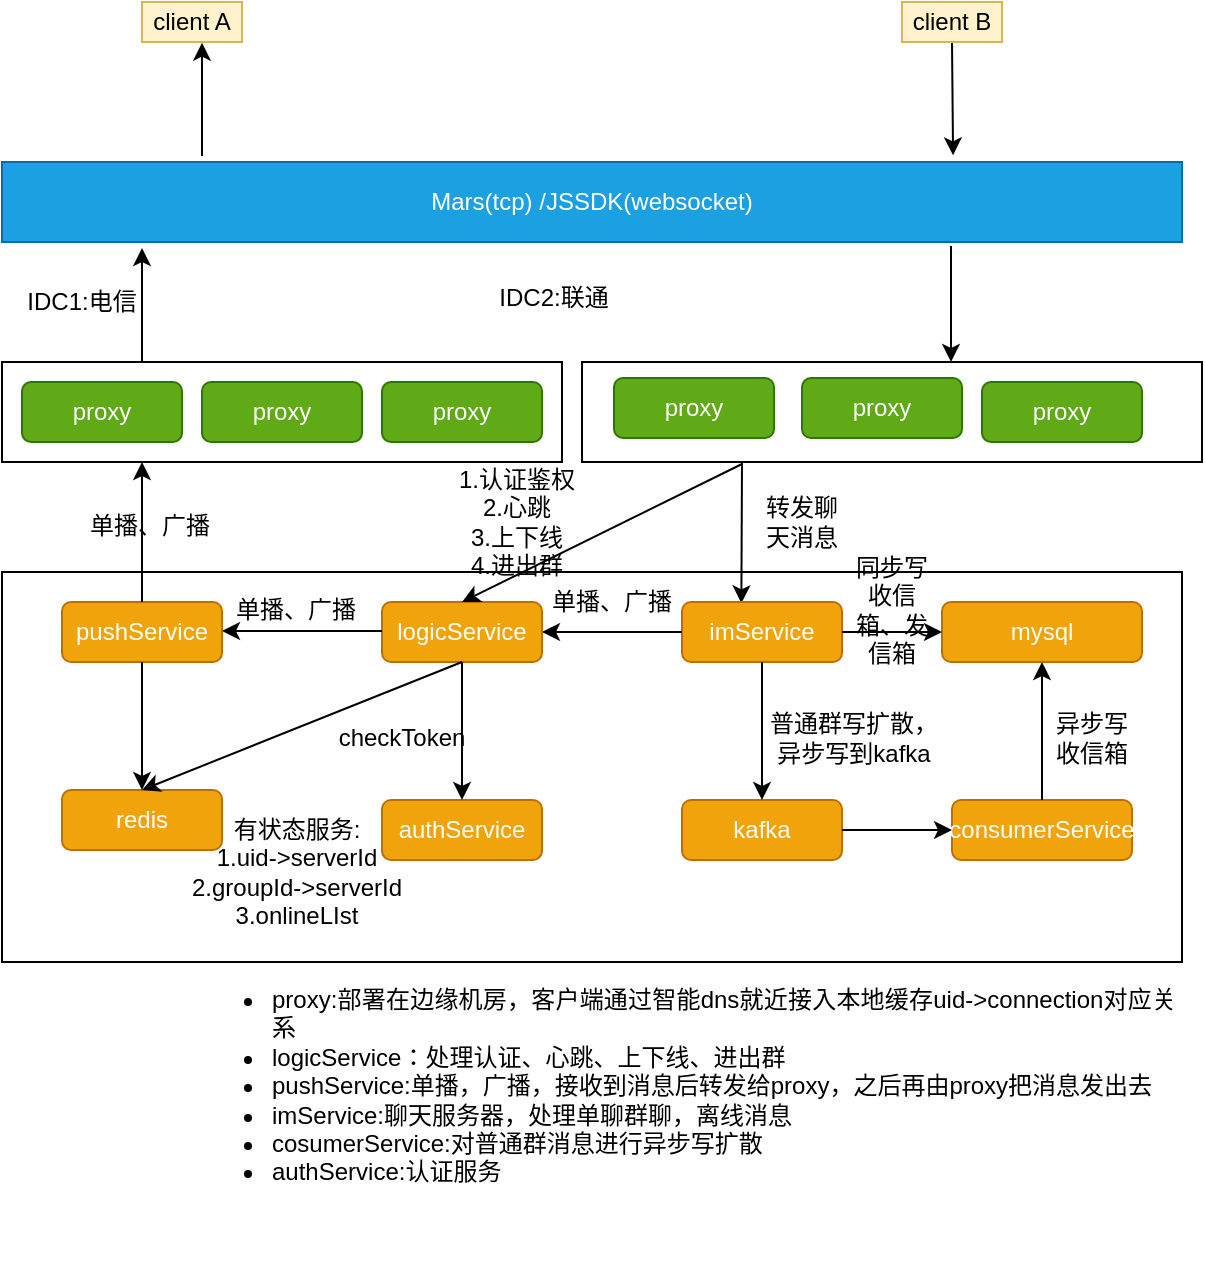 <mxfile version="12.7.9" type="github">
  <diagram id="bsD2x_KO6xM0R5m1DpQU" name="Page-1">
    <mxGraphModel dx="773" dy="427" grid="1" gridSize="10" guides="1" tooltips="1" connect="1" arrows="1" fold="1" page="1" pageScale="1" pageWidth="827" pageHeight="1169" math="0" shadow="0">
      <root>
        <mxCell id="0" />
        <mxCell id="1" parent="0" />
        <mxCell id="wW9nk24ufCQ6Eqpu4SKE-22" value="" style="rounded=0;whiteSpace=wrap;html=1;" parent="1" vertex="1">
          <mxGeometry x="140" y="315" width="590" height="195" as="geometry" />
        </mxCell>
        <mxCell id="wW9nk24ufCQ6Eqpu4SKE-6" value="" style="rounded=0;whiteSpace=wrap;html=1;" parent="1" vertex="1">
          <mxGeometry x="140" y="210" width="280" height="50" as="geometry" />
        </mxCell>
        <mxCell id="wW9nk24ufCQ6Eqpu4SKE-2" value="Mars(tcp) /JSSDK(websocket)" style="rounded=0;whiteSpace=wrap;html=1;fillColor=#1ba1e2;strokeColor=#006EAF;fontColor=#ffffff;" parent="1" vertex="1">
          <mxGeometry x="140" y="110" width="590" height="40" as="geometry" />
        </mxCell>
        <mxCell id="wW9nk24ufCQ6Eqpu4SKE-4" value="proxy" style="rounded=1;whiteSpace=wrap;html=1;fillColor=#60a917;strokeColor=#2D7600;fontColor=#ffffff;" parent="1" vertex="1">
          <mxGeometry x="150" y="220" width="80" height="30" as="geometry" />
        </mxCell>
        <mxCell id="wW9nk24ufCQ6Eqpu4SKE-5" value="proxy" style="rounded=1;whiteSpace=wrap;html=1;fillColor=#60a917;strokeColor=#2D7600;fontColor=#ffffff;" parent="1" vertex="1">
          <mxGeometry x="240" y="220" width="80" height="30" as="geometry" />
        </mxCell>
        <mxCell id="wW9nk24ufCQ6Eqpu4SKE-7" value="IDC1:电信" style="text;html=1;strokeColor=none;fillColor=none;align=center;verticalAlign=middle;whiteSpace=wrap;rounded=0;" parent="1" vertex="1">
          <mxGeometry x="150" y="170" width="60" height="20" as="geometry" />
        </mxCell>
        <mxCell id="wW9nk24ufCQ6Eqpu4SKE-9" value="" style="rounded=0;whiteSpace=wrap;html=1;" parent="1" vertex="1">
          <mxGeometry x="430" y="210" width="310" height="50" as="geometry" />
        </mxCell>
        <mxCell id="wW9nk24ufCQ6Eqpu4SKE-10" value="proxy" style="rounded=1;whiteSpace=wrap;html=1;fillColor=#60a917;strokeColor=#2D7600;fontColor=#ffffff;" parent="1" vertex="1">
          <mxGeometry x="446" y="218" width="80" height="30" as="geometry" />
        </mxCell>
        <mxCell id="wW9nk24ufCQ6Eqpu4SKE-11" value="proxy" style="rounded=1;whiteSpace=wrap;html=1;fillColor=#60a917;strokeColor=#2D7600;fontColor=#ffffff;" parent="1" vertex="1">
          <mxGeometry x="540" y="218" width="80" height="30" as="geometry" />
        </mxCell>
        <mxCell id="wW9nk24ufCQ6Eqpu4SKE-12" value="IDC2:联通" style="text;html=1;strokeColor=none;fillColor=none;align=center;verticalAlign=middle;whiteSpace=wrap;rounded=0;" parent="1" vertex="1">
          <mxGeometry x="386" y="168" width="60" height="20" as="geometry" />
        </mxCell>
        <mxCell id="wW9nk24ufCQ6Eqpu4SKE-17" value="logicService" style="rounded=1;whiteSpace=wrap;html=1;fillColor=#f0a30a;strokeColor=#BD7000;fontColor=#ffffff;" parent="1" vertex="1">
          <mxGeometry x="330" y="330" width="80" height="30" as="geometry" />
        </mxCell>
        <mxCell id="wW9nk24ufCQ6Eqpu4SKE-18" value="redis" style="rounded=1;whiteSpace=wrap;html=1;fillColor=#f0a30a;strokeColor=#BD7000;fontColor=#ffffff;" parent="1" vertex="1">
          <mxGeometry x="170" y="424" width="80" height="30" as="geometry" />
        </mxCell>
        <mxCell id="wW9nk24ufCQ6Eqpu4SKE-19" value="pushService" style="rounded=1;whiteSpace=wrap;html=1;fillColor=#f0a30a;strokeColor=#BD7000;fontColor=#ffffff;" parent="1" vertex="1">
          <mxGeometry x="170" y="330" width="80" height="30" as="geometry" />
        </mxCell>
        <mxCell id="bDoEGVB2bOE2O_HxwMG5-1" value="" style="endArrow=classic;html=1;entryX=0.5;entryY=0;entryDx=0;entryDy=0;" parent="1" target="wW9nk24ufCQ6Eqpu4SKE-17" edge="1">
          <mxGeometry width="50" height="50" relative="1" as="geometry">
            <mxPoint x="510" y="261" as="sourcePoint" />
            <mxPoint x="190" y="510" as="targetPoint" />
          </mxGeometry>
        </mxCell>
        <mxCell id="bDoEGVB2bOE2O_HxwMG5-2" value="" style="endArrow=classic;html=1;entryX=0.371;entryY=0.022;entryDx=0;entryDy=0;entryPerimeter=0;" parent="1" target="bDoEGVB2bOE2O_HxwMG5-5" edge="1">
          <mxGeometry width="50" height="50" relative="1" as="geometry">
            <mxPoint x="510" y="260" as="sourcePoint" />
            <mxPoint x="190" y="510" as="targetPoint" />
          </mxGeometry>
        </mxCell>
        <mxCell id="bDoEGVB2bOE2O_HxwMG5-3" value="1.认证鉴权&lt;br&gt;2.心跳&lt;br&gt;3.上下线&lt;br&gt;4.进出群" style="text;html=1;strokeColor=none;fillColor=none;align=center;verticalAlign=middle;whiteSpace=wrap;rounded=0;" parent="1" vertex="1">
          <mxGeometry x="329" y="280" width="137" height="20" as="geometry" />
        </mxCell>
        <mxCell id="bDoEGVB2bOE2O_HxwMG5-5" value="imService" style="rounded=1;whiteSpace=wrap;html=1;fillColor=#f0a30a;strokeColor=#BD7000;fontColor=#ffffff;" parent="1" vertex="1">
          <mxGeometry x="480" y="330" width="80" height="30" as="geometry" />
        </mxCell>
        <mxCell id="bDoEGVB2bOE2O_HxwMG5-11" value="转发聊天消息" style="text;html=1;strokeColor=none;fillColor=none;align=center;verticalAlign=middle;whiteSpace=wrap;rounded=0;" parent="1" vertex="1">
          <mxGeometry x="520" y="280" width="40" height="20" as="geometry" />
        </mxCell>
        <mxCell id="bDoEGVB2bOE2O_HxwMG5-12" value="" style="endArrow=classic;html=1;exitX=0;exitY=0.5;exitDx=0;exitDy=0;entryX=1;entryY=0.5;entryDx=0;entryDy=0;" parent="1" source="bDoEGVB2bOE2O_HxwMG5-5" target="wW9nk24ufCQ6Eqpu4SKE-17" edge="1">
          <mxGeometry width="50" height="50" relative="1" as="geometry">
            <mxPoint x="140" y="560" as="sourcePoint" />
            <mxPoint x="190" y="510" as="targetPoint" />
          </mxGeometry>
        </mxCell>
        <mxCell id="bDoEGVB2bOE2O_HxwMG5-15" value="" style="endArrow=classic;html=1;exitX=0;exitY=0.75;exitDx=0;exitDy=0;entryX=1;entryY=0.75;entryDx=0;entryDy=0;" parent="1" edge="1">
          <mxGeometry width="50" height="50" relative="1" as="geometry">
            <mxPoint x="330" y="344.5" as="sourcePoint" />
            <mxPoint x="250" y="344.5" as="targetPoint" />
          </mxGeometry>
        </mxCell>
        <mxCell id="bDoEGVB2bOE2O_HxwMG5-16" value="单播、广播" style="text;html=1;strokeColor=none;fillColor=none;align=center;verticalAlign=middle;whiteSpace=wrap;rounded=0;" parent="1" vertex="1">
          <mxGeometry x="410" y="320" width="70" height="20" as="geometry" />
        </mxCell>
        <mxCell id="bDoEGVB2bOE2O_HxwMG5-17" value="单播、广播" style="text;html=1;strokeColor=none;fillColor=none;align=center;verticalAlign=middle;whiteSpace=wrap;rounded=0;" parent="1" vertex="1">
          <mxGeometry x="252" y="324" width="70" height="20" as="geometry" />
        </mxCell>
        <mxCell id="bDoEGVB2bOE2O_HxwMG5-18" value="" style="endArrow=classic;html=1;exitX=0.5;exitY=0;exitDx=0;exitDy=0;entryX=0.25;entryY=1;entryDx=0;entryDy=0;" parent="1" source="wW9nk24ufCQ6Eqpu4SKE-19" target="wW9nk24ufCQ6Eqpu4SKE-6" edge="1">
          <mxGeometry width="50" height="50" relative="1" as="geometry">
            <mxPoint x="140" y="560" as="sourcePoint" />
            <mxPoint x="210" y="270" as="targetPoint" />
          </mxGeometry>
        </mxCell>
        <mxCell id="bDoEGVB2bOE2O_HxwMG5-19" value="单播、广播" style="text;html=1;strokeColor=none;fillColor=none;align=center;verticalAlign=middle;whiteSpace=wrap;rounded=0;" parent="1" vertex="1">
          <mxGeometry x="179" y="282" width="70" height="20" as="geometry" />
        </mxCell>
        <mxCell id="bDoEGVB2bOE2O_HxwMG5-20" value="" style="endArrow=classic;html=1;exitX=0.5;exitY=1;exitDx=0;exitDy=0;" parent="1" source="wW9nk24ufCQ6Eqpu4SKE-19" target="wW9nk24ufCQ6Eqpu4SKE-18" edge="1">
          <mxGeometry width="50" height="50" relative="1" as="geometry">
            <mxPoint x="140" y="560" as="sourcePoint" />
            <mxPoint x="190" y="510" as="targetPoint" />
          </mxGeometry>
        </mxCell>
        <mxCell id="bDoEGVB2bOE2O_HxwMG5-22" value="authService" style="rounded=1;whiteSpace=wrap;html=1;fillColor=#f0a30a;strokeColor=#BD7000;fontColor=#ffffff;" parent="1" vertex="1">
          <mxGeometry x="330" y="429" width="80" height="30" as="geometry" />
        </mxCell>
        <mxCell id="bDoEGVB2bOE2O_HxwMG5-23" value="" style="endArrow=classic;html=1;entryX=0.5;entryY=0;entryDx=0;entryDy=0;exitX=0.5;exitY=1;exitDx=0;exitDy=0;" parent="1" source="wW9nk24ufCQ6Eqpu4SKE-17" target="bDoEGVB2bOE2O_HxwMG5-22" edge="1">
          <mxGeometry width="50" height="50" relative="1" as="geometry">
            <mxPoint x="140" y="560" as="sourcePoint" />
            <mxPoint x="190" y="510" as="targetPoint" />
          </mxGeometry>
        </mxCell>
        <mxCell id="bDoEGVB2bOE2O_HxwMG5-24" value="checkToken" style="text;html=1;strokeColor=none;fillColor=none;align=center;verticalAlign=middle;whiteSpace=wrap;rounded=0;" parent="1" vertex="1">
          <mxGeometry x="320" y="387.5" width="40" height="20" as="geometry" />
        </mxCell>
        <mxCell id="bDoEGVB2bOE2O_HxwMG5-25" value="有状态服务:&lt;br&gt;1.uid-&amp;gt;serverId&lt;br&gt;2.groupId-&amp;gt;serverId&lt;br&gt;3.onlineLIst" style="text;html=1;strokeColor=none;fillColor=none;align=center;verticalAlign=middle;whiteSpace=wrap;rounded=0;" parent="1" vertex="1">
          <mxGeometry x="225.5" y="440" width="123" height="50" as="geometry" />
        </mxCell>
        <mxCell id="bDoEGVB2bOE2O_HxwMG5-26" value="" style="endArrow=classic;html=1;exitX=0.25;exitY=0;exitDx=0;exitDy=0;" parent="1" source="wW9nk24ufCQ6Eqpu4SKE-6" edge="1">
          <mxGeometry width="50" height="50" relative="1" as="geometry">
            <mxPoint x="211" y="153" as="sourcePoint" />
            <mxPoint x="210" y="153" as="targetPoint" />
          </mxGeometry>
        </mxCell>
        <mxCell id="bDoEGVB2bOE2O_HxwMG5-27" value="" style="endArrow=classic;html=1;entryX=0.75;entryY=0;entryDx=0;entryDy=0;" parent="1" edge="1">
          <mxGeometry width="50" height="50" relative="1" as="geometry">
            <mxPoint x="614.5" y="152" as="sourcePoint" />
            <mxPoint x="614.5" y="210" as="targetPoint" />
          </mxGeometry>
        </mxCell>
        <mxCell id="qn0rlDkQ1B8nhi_zscxB-3" value="" style="endArrow=classic;html=1;entryX=0.5;entryY=1;entryDx=0;entryDy=0;" parent="1" edge="1">
          <mxGeometry width="50" height="50" relative="1" as="geometry">
            <mxPoint x="240" y="107" as="sourcePoint" />
            <mxPoint x="240" y="50.35" as="targetPoint" />
          </mxGeometry>
        </mxCell>
        <mxCell id="qn0rlDkQ1B8nhi_zscxB-4" value="" style="endArrow=classic;html=1;exitX=0.5;exitY=1;exitDx=0;exitDy=0;entryX=0.806;entryY=-0.083;entryDx=0;entryDy=0;entryPerimeter=0;" parent="1" source="qn0rlDkQ1B8nhi_zscxB-6" target="wW9nk24ufCQ6Eqpu4SKE-2" edge="1">
          <mxGeometry width="50" height="50" relative="1" as="geometry">
            <mxPoint x="528" y="50.35" as="sourcePoint" />
            <mxPoint x="539" y="218" as="targetPoint" />
          </mxGeometry>
        </mxCell>
        <mxCell id="qn0rlDkQ1B8nhi_zscxB-5" value="client A" style="rounded=0;whiteSpace=wrap;html=1;fillColor=#fff2cc;strokeColor=#d6b656;" parent="1" vertex="1">
          <mxGeometry x="210" y="30" width="50" height="20" as="geometry" />
        </mxCell>
        <mxCell id="qn0rlDkQ1B8nhi_zscxB-6" value="client B" style="rounded=0;whiteSpace=wrap;html=1;fillColor=#fff2cc;strokeColor=#d6b656;" parent="1" vertex="1">
          <mxGeometry x="590" y="30" width="50" height="20" as="geometry" />
        </mxCell>
        <mxCell id="HvTuLi2SZUOxGm0iaF9G-3" style="edgeStyle=orthogonalEdgeStyle;rounded=0;orthogonalLoop=1;jettySize=auto;html=1;exitX=0.5;exitY=1;exitDx=0;exitDy=0;" parent="1" source="bDoEGVB2bOE2O_HxwMG5-24" target="bDoEGVB2bOE2O_HxwMG5-24" edge="1">
          <mxGeometry relative="1" as="geometry" />
        </mxCell>
        <mxCell id="HvTuLi2SZUOxGm0iaF9G-4" value="kafka" style="rounded=1;whiteSpace=wrap;html=1;fillColor=#f0a30a;strokeColor=#BD7000;fontColor=#ffffff;" parent="1" vertex="1">
          <mxGeometry x="480" y="429" width="80" height="30" as="geometry" />
        </mxCell>
        <mxCell id="HvTuLi2SZUOxGm0iaF9G-5" value="mysql" style="rounded=1;whiteSpace=wrap;html=1;fillColor=#f0a30a;strokeColor=#BD7000;fontColor=#ffffff;" parent="1" vertex="1">
          <mxGeometry x="610" y="330" width="100" height="30" as="geometry" />
        </mxCell>
        <mxCell id="HvTuLi2SZUOxGm0iaF9G-7" value="consumerService" style="rounded=1;whiteSpace=wrap;html=1;fillColor=#f0a30a;strokeColor=#BD7000;fontColor=#ffffff;" parent="1" vertex="1">
          <mxGeometry x="615" y="429" width="90" height="30" as="geometry" />
        </mxCell>
        <mxCell id="HvTuLi2SZUOxGm0iaF9G-8" value="" style="endArrow=classic;html=1;exitX=0.5;exitY=1;exitDx=0;exitDy=0;" parent="1" source="bDoEGVB2bOE2O_HxwMG5-5" target="HvTuLi2SZUOxGm0iaF9G-4" edge="1">
          <mxGeometry width="50" height="50" relative="1" as="geometry">
            <mxPoint x="553" y="560" as="sourcePoint" />
            <mxPoint x="603" y="510" as="targetPoint" />
          </mxGeometry>
        </mxCell>
        <mxCell id="HvTuLi2SZUOxGm0iaF9G-9" value="" style="endArrow=classic;html=1;exitX=1;exitY=0.5;exitDx=0;exitDy=0;" parent="1" source="bDoEGVB2bOE2O_HxwMG5-5" target="HvTuLi2SZUOxGm0iaF9G-5" edge="1">
          <mxGeometry width="50" height="50" relative="1" as="geometry">
            <mxPoint x="140" y="560" as="sourcePoint" />
            <mxPoint x="190" y="510" as="targetPoint" />
          </mxGeometry>
        </mxCell>
        <mxCell id="HvTuLi2SZUOxGm0iaF9G-10" value="" style="endArrow=classic;html=1;exitX=0.5;exitY=0;exitDx=0;exitDy=0;entryX=0.5;entryY=1;entryDx=0;entryDy=0;" parent="1" source="HvTuLi2SZUOxGm0iaF9G-7" target="HvTuLi2SZUOxGm0iaF9G-5" edge="1">
          <mxGeometry width="50" height="50" relative="1" as="geometry">
            <mxPoint x="140" y="560" as="sourcePoint" />
            <mxPoint x="190" y="510" as="targetPoint" />
          </mxGeometry>
        </mxCell>
        <mxCell id="HvTuLi2SZUOxGm0iaF9G-13" value="proxy" style="rounded=1;whiteSpace=wrap;html=1;fillColor=#60a917;strokeColor=#2D7600;fontColor=#ffffff;" parent="1" vertex="1">
          <mxGeometry x="630" y="220" width="80" height="30" as="geometry" />
        </mxCell>
        <mxCell id="HvTuLi2SZUOxGm0iaF9G-14" value="proxy" style="rounded=1;whiteSpace=wrap;html=1;fillColor=#60a917;strokeColor=#2D7600;fontColor=#ffffff;" parent="1" vertex="1">
          <mxGeometry x="330" y="220" width="80" height="30" as="geometry" />
        </mxCell>
        <mxCell id="HvTuLi2SZUOxGm0iaF9G-17" style="edgeStyle=orthogonalEdgeStyle;rounded=0;orthogonalLoop=1;jettySize=auto;html=1;exitX=0.5;exitY=1;exitDx=0;exitDy=0;" parent="1" edge="1">
          <mxGeometry relative="1" as="geometry">
            <mxPoint x="445" y="407.5" as="sourcePoint" />
            <mxPoint x="445" y="407.5" as="targetPoint" />
          </mxGeometry>
        </mxCell>
        <mxCell id="HvTuLi2SZUOxGm0iaF9G-18" value="普通群写扩散，异步写到kafka" style="text;html=1;strokeColor=none;fillColor=none;align=center;verticalAlign=middle;whiteSpace=wrap;rounded=0;" parent="1" vertex="1">
          <mxGeometry x="521" y="387.5" width="90" height="20" as="geometry" />
        </mxCell>
        <mxCell id="HvTuLi2SZUOxGm0iaF9G-19" value="异步写收信箱" style="text;html=1;strokeColor=none;fillColor=none;align=center;verticalAlign=middle;whiteSpace=wrap;rounded=0;" parent="1" vertex="1">
          <mxGeometry x="665" y="387.5" width="40" height="20" as="geometry" />
        </mxCell>
        <mxCell id="HvTuLi2SZUOxGm0iaF9G-20" value="同步写收信箱、发信箱" style="text;html=1;strokeColor=none;fillColor=none;align=center;verticalAlign=middle;whiteSpace=wrap;rounded=0;" parent="1" vertex="1">
          <mxGeometry x="565" y="324" width="40" height="20" as="geometry" />
        </mxCell>
        <mxCell id="HvTuLi2SZUOxGm0iaF9G-21" value="&lt;div style=&quot;text-align: justify&quot;&gt;&lt;ul&gt;&lt;li&gt;&lt;span style=&quot;font-weight: normal&quot;&gt;&lt;font style=&quot;font-size: 12px&quot;&gt;proxy:部署在边缘机房，客户端通过智能dns就近接入本地缓存uid-&amp;gt;connection对应关系&lt;/font&gt;&lt;/span&gt;&lt;/li&gt;&lt;li&gt;&lt;span&gt;logicService：处理认证、心跳、上下线、进出群&lt;/span&gt;&lt;/li&gt;&lt;li&gt;&lt;span&gt;pushService:单播，广播，接收到消息后转发给proxy，之后再由proxy把消息发出去&lt;/span&gt;&lt;/li&gt;&lt;li&gt;imService:聊天服务器，处理单聊群聊，离线消息&lt;/li&gt;&lt;li&gt;cosumerService:对普通群消息进行异步写扩散&lt;/li&gt;&lt;li&gt;&lt;span&gt;authService:认证服务&lt;/span&gt;&lt;/li&gt;&lt;/ul&gt;&lt;/div&gt;&lt;div style=&quot;text-align: justify&quot;&gt;&lt;span style=&quot;font-weight: normal&quot;&gt;&lt;font style=&quot;font-size: 12px&quot;&gt;&lt;br&gt;&lt;/font&gt;&lt;/span&gt;&lt;/div&gt;" style="text;html=1;strokeColor=none;fillColor=none;spacing=5;spacingTop=-20;whiteSpace=wrap;overflow=hidden;rounded=0;" parent="1" vertex="1">
          <mxGeometry x="230" y="520" width="500" height="150" as="geometry" />
        </mxCell>
        <mxCell id="HvTuLi2SZUOxGm0iaF9G-22" value="" style="endArrow=classic;html=1;entryX=0.5;entryY=0;entryDx=0;entryDy=0;" parent="1" target="wW9nk24ufCQ6Eqpu4SKE-18" edge="1">
          <mxGeometry width="50" height="50" relative="1" as="geometry">
            <mxPoint x="370" y="360" as="sourcePoint" />
            <mxPoint x="190" y="670" as="targetPoint" />
          </mxGeometry>
        </mxCell>
        <mxCell id="Mj50uXpJaBh8ic_J06-e-1" value="" style="endArrow=classic;html=1;entryX=0;entryY=0.5;entryDx=0;entryDy=0;" parent="1" target="HvTuLi2SZUOxGm0iaF9G-7" edge="1">
          <mxGeometry width="50" height="50" relative="1" as="geometry">
            <mxPoint x="560" y="444" as="sourcePoint" />
            <mxPoint x="420" y="400" as="targetPoint" />
          </mxGeometry>
        </mxCell>
      </root>
    </mxGraphModel>
  </diagram>
</mxfile>
